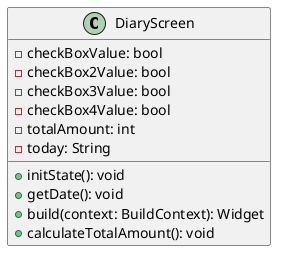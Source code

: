@startuml
class DiaryScreen {
  - checkBoxValue: bool
  - checkBox2Value: bool
  - checkBox3Value: bool
  - checkBox4Value: bool
  - totalAmount: int
  - today: String

  + initState(): void
  + getDate(): void
  + build(context: BuildContext): Widget
  + calculateTotalAmount(): void
}
@enduml
